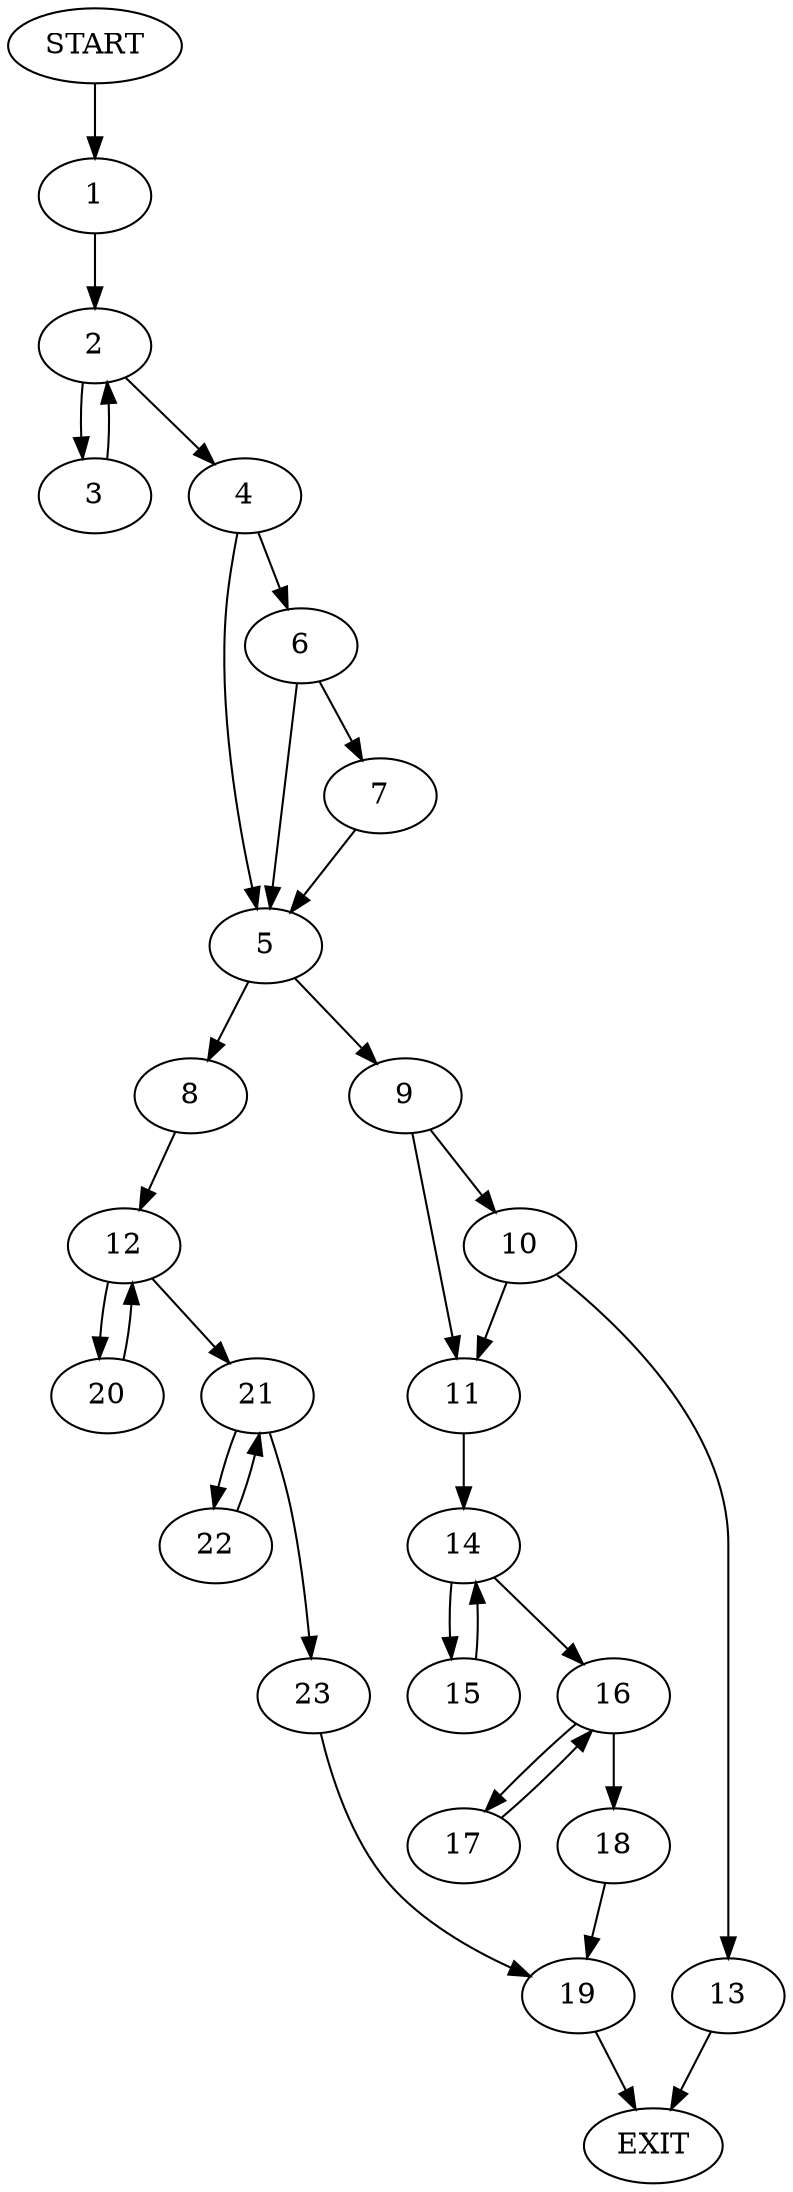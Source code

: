 digraph {
0 [label="START"]
24 [label="EXIT"]
0 -> 1
1 -> 2
2 -> 3
2 -> 4
3 -> 2
4 -> 5
4 -> 6
6 -> 5
6 -> 7
5 -> 8
5 -> 9
7 -> 5
9 -> 10
9 -> 11
8 -> 12
10 -> 13
10 -> 11
11 -> 14
13 -> 24
14 -> 15
14 -> 16
15 -> 14
16 -> 17
16 -> 18
18 -> 19
17 -> 16
19 -> 24
12 -> 20
12 -> 21
20 -> 12
21 -> 22
21 -> 23
22 -> 21
23 -> 19
}

